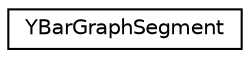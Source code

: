 digraph "Graphical Class Hierarchy"
{
 // LATEX_PDF_SIZE
  edge [fontname="Helvetica",fontsize="10",labelfontname="Helvetica",labelfontsize="10"];
  node [fontname="Helvetica",fontsize="10",shape=record];
  rankdir="LR";
  Node0 [label="YBarGraphSegment",height=0.2,width=0.4,color="black", fillcolor="white", style="filled",URL="$classYBarGraphSegment.html",tooltip=" "];
}
